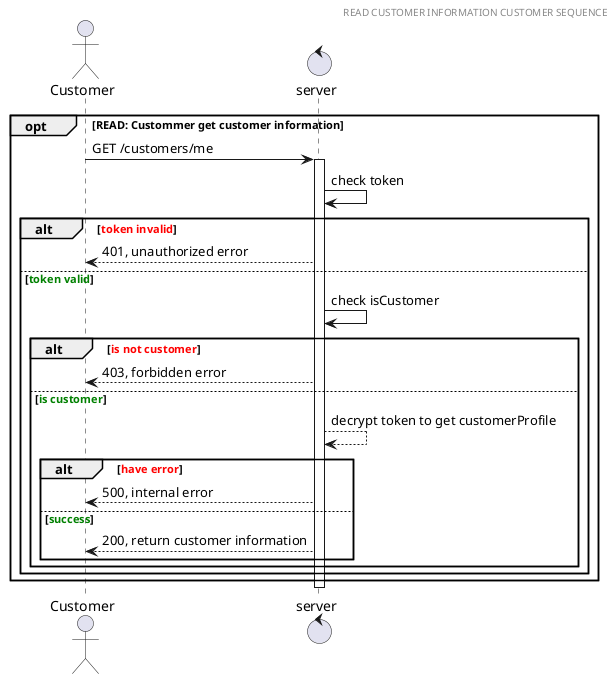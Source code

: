 @startuml read customer information customer sequence

header READ CUSTOMER INFORMATION CUSTOMER SEQUENCE
actor Customer 
control server

opt READ: Custommer get customer information
  Customer -> server: GET /customers/me
  activate server
  server -> server: check token
  alt <font color=red>token invalid</font>
    server --> Customer: 401, unauthorized error
  else <font color=green>token valid</font>
    server -> server: check isCustomer
    alt <font color=red>is not customer</font>
      server --> Customer: 403, forbidden error
    else <font color=green>is customer</font>
      server --> server: decrypt token to get customerProfile
      alt <font color = red>have error</font>
        server --> Customer: 500, internal error
        else <font color=green>success</font>
        server --> Customer : 200, return customer information

      end
      end
    end
  end
    deactivate server


@enduml